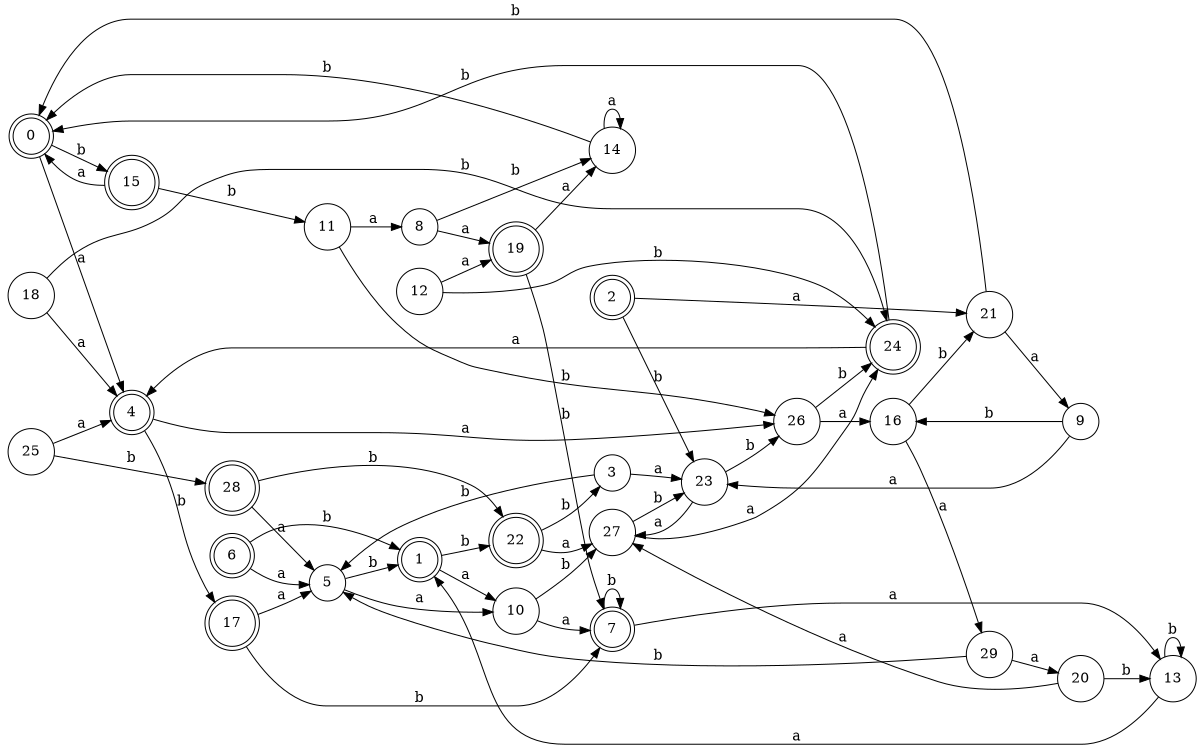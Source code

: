 digraph n24_4 {
__start0 [label="" shape="none"];

rankdir=LR;
size="8,5";

s0 [style="rounded,filled", color="black", fillcolor="white" shape="doublecircle", label="0"];
s1 [style="rounded,filled", color="black", fillcolor="white" shape="doublecircle", label="1"];
s2 [style="rounded,filled", color="black", fillcolor="white" shape="doublecircle", label="2"];
s3 [style="filled", color="black", fillcolor="white" shape="circle", label="3"];
s4 [style="rounded,filled", color="black", fillcolor="white" shape="doublecircle", label="4"];
s5 [style="filled", color="black", fillcolor="white" shape="circle", label="5"];
s6 [style="rounded,filled", color="black", fillcolor="white" shape="doublecircle", label="6"];
s7 [style="rounded,filled", color="black", fillcolor="white" shape="doublecircle", label="7"];
s8 [style="filled", color="black", fillcolor="white" shape="circle", label="8"];
s9 [style="filled", color="black", fillcolor="white" shape="circle", label="9"];
s10 [style="filled", color="black", fillcolor="white" shape="circle", label="10"];
s11 [style="filled", color="black", fillcolor="white" shape="circle", label="11"];
s12 [style="filled", color="black", fillcolor="white" shape="circle", label="12"];
s13 [style="filled", color="black", fillcolor="white" shape="circle", label="13"];
s14 [style="filled", color="black", fillcolor="white" shape="circle", label="14"];
s15 [style="rounded,filled", color="black", fillcolor="white" shape="doublecircle", label="15"];
s16 [style="filled", color="black", fillcolor="white" shape="circle", label="16"];
s17 [style="rounded,filled", color="black", fillcolor="white" shape="doublecircle", label="17"];
s18 [style="filled", color="black", fillcolor="white" shape="circle", label="18"];
s19 [style="rounded,filled", color="black", fillcolor="white" shape="doublecircle", label="19"];
s20 [style="filled", color="black", fillcolor="white" shape="circle", label="20"];
s21 [style="filled", color="black", fillcolor="white" shape="circle", label="21"];
s22 [style="rounded,filled", color="black", fillcolor="white" shape="doublecircle", label="22"];
s23 [style="filled", color="black", fillcolor="white" shape="circle", label="23"];
s24 [style="rounded,filled", color="black", fillcolor="white" shape="doublecircle", label="24"];
s25 [style="filled", color="black", fillcolor="white" shape="circle", label="25"];
s26 [style="filled", color="black", fillcolor="white" shape="circle", label="26"];
s27 [style="filled", color="black", fillcolor="white" shape="circle", label="27"];
s28 [style="rounded,filled", color="black", fillcolor="white" shape="doublecircle", label="28"];
s29 [style="filled", color="black", fillcolor="white" shape="circle", label="29"];
s0 -> s4 [label="a"];
s0 -> s15 [label="b"];
s1 -> s10 [label="a"];
s1 -> s22 [label="b"];
s2 -> s21 [label="a"];
s2 -> s23 [label="b"];
s3 -> s23 [label="a"];
s3 -> s5 [label="b"];
s4 -> s26 [label="a"];
s4 -> s17 [label="b"];
s5 -> s10 [label="a"];
s5 -> s1 [label="b"];
s6 -> s5 [label="a"];
s6 -> s1 [label="b"];
s7 -> s13 [label="a"];
s7 -> s7 [label="b"];
s8 -> s19 [label="a"];
s8 -> s14 [label="b"];
s9 -> s23 [label="a"];
s9 -> s16 [label="b"];
s10 -> s7 [label="a"];
s10 -> s27 [label="b"];
s11 -> s8 [label="a"];
s11 -> s26 [label="b"];
s12 -> s19 [label="a"];
s12 -> s24 [label="b"];
s13 -> s1 [label="a"];
s13 -> s13 [label="b"];
s14 -> s14 [label="a"];
s14 -> s0 [label="b"];
s15 -> s0 [label="a"];
s15 -> s11 [label="b"];
s16 -> s29 [label="a"];
s16 -> s21 [label="b"];
s17 -> s5 [label="a"];
s17 -> s7 [label="b"];
s18 -> s4 [label="a"];
s18 -> s24 [label="b"];
s19 -> s14 [label="a"];
s19 -> s7 [label="b"];
s20 -> s27 [label="a"];
s20 -> s13 [label="b"];
s21 -> s9 [label="a"];
s21 -> s0 [label="b"];
s22 -> s27 [label="a"];
s22 -> s3 [label="b"];
s23 -> s27 [label="a"];
s23 -> s26 [label="b"];
s24 -> s4 [label="a"];
s24 -> s0 [label="b"];
s25 -> s4 [label="a"];
s25 -> s28 [label="b"];
s26 -> s16 [label="a"];
s26 -> s24 [label="b"];
s27 -> s24 [label="a"];
s27 -> s23 [label="b"];
s28 -> s5 [label="a"];
s28 -> s22 [label="b"];
s29 -> s20 [label="a"];
s29 -> s5 [label="b"];

}